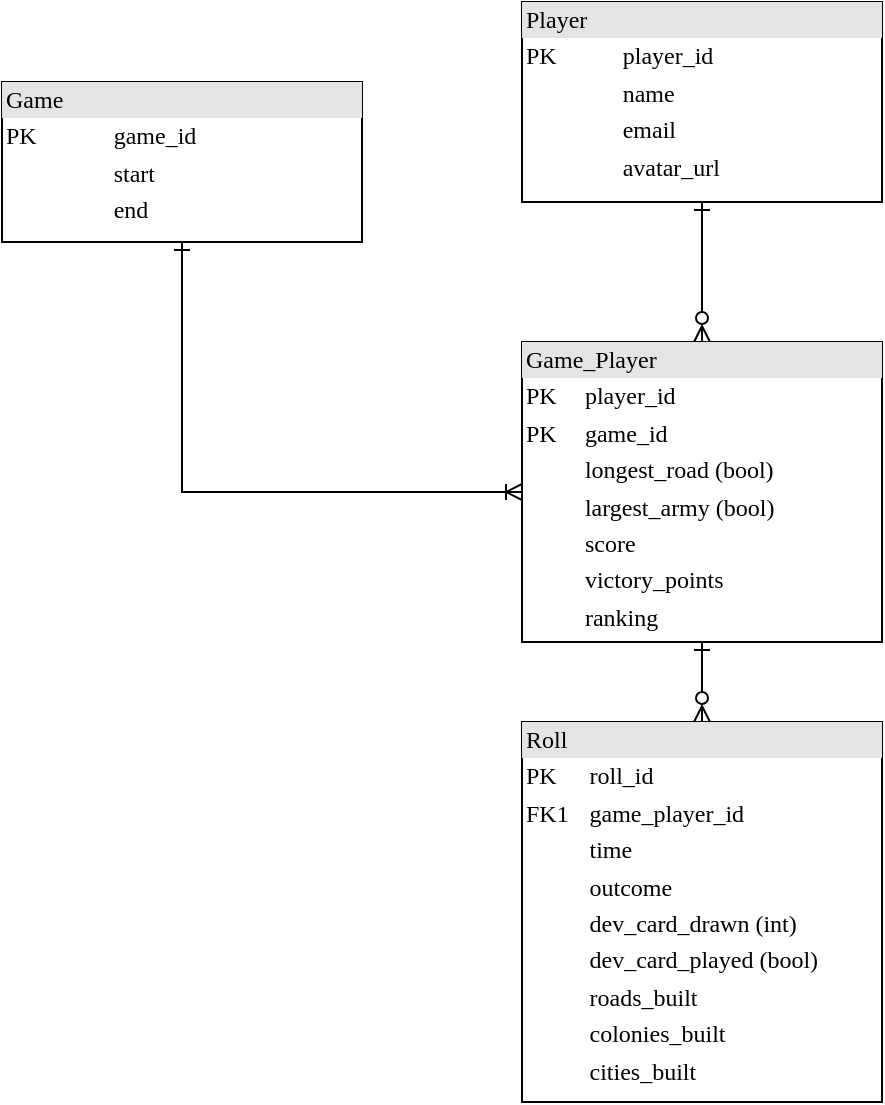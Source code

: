 <mxfile version="24.1.0" type="device">
  <diagram name="Page-1" id="2ca16b54-16f6-2749-3443-fa8db7711227">
    <mxGraphModel dx="1194" dy="806" grid="1" gridSize="10" guides="1" tooltips="1" connect="1" arrows="1" fold="1" page="1" pageScale="1" pageWidth="1100" pageHeight="850" background="none" math="0" shadow="0">
      <root>
        <mxCell id="0" />
        <mxCell id="1" parent="0" />
        <mxCell id="G0OnrBU9ZEV6FzOn2oEK-7" style="edgeStyle=orthogonalEdgeStyle;rounded=0;orthogonalLoop=1;jettySize=auto;html=1;entryX=0.5;entryY=0;entryDx=0;entryDy=0;startArrow=ERone;startFill=0;endArrow=ERzeroToMany;endFill=0;" parent="1" source="G0OnrBU9ZEV6FzOn2oEK-1" target="G0OnrBU9ZEV6FzOn2oEK-4" edge="1">
          <mxGeometry relative="1" as="geometry" />
        </mxCell>
        <mxCell id="G0OnrBU9ZEV6FzOn2oEK-1" value="&lt;div style=&quot;box-sizing:border-box;width:100%;background:#e4e4e4;padding:2px;&quot;&gt;Player&lt;/div&gt;&lt;table style=&quot;width:100%;font-size:1em;&quot; cellpadding=&quot;2&quot; cellspacing=&quot;0&quot;&gt;&lt;tbody&gt;&lt;tr&gt;&lt;td&gt;PK&lt;/td&gt;&lt;td&gt;player_id&lt;/td&gt;&lt;/tr&gt;&lt;tr&gt;&lt;td&gt;&lt;br&gt;&lt;/td&gt;&lt;td&gt;name&lt;br&gt;&lt;/td&gt;&lt;/tr&gt;&lt;tr&gt;&lt;td&gt;&lt;br&gt;&lt;/td&gt;&lt;td&gt;email&lt;/td&gt;&lt;/tr&gt;&lt;tr&gt;&lt;td&gt;&lt;br&gt;&lt;/td&gt;&lt;td&gt;avatar_url&lt;/td&gt;&lt;/tr&gt;&lt;tr&gt;&lt;td&gt;&lt;br&gt;&lt;/td&gt;&lt;td&gt;&lt;br&gt;&lt;/td&gt;&lt;/tr&gt;&lt;tr&gt;&lt;td&gt;&lt;br&gt;&lt;/td&gt;&lt;td&gt;&lt;br&gt;&lt;/td&gt;&lt;/tr&gt;&lt;/tbody&gt;&lt;/table&gt;" style="verticalAlign=top;align=left;overflow=fill;html=1;rounded=0;shadow=0;comic=0;labelBackgroundColor=none;strokeWidth=1;fontFamily=Verdana;fontSize=12" parent="1" vertex="1">
          <mxGeometry x="520" y="120" width="180" height="100" as="geometry" />
        </mxCell>
        <mxCell id="G0OnrBU9ZEV6FzOn2oEK-6" value="" style="edgeStyle=orthogonalEdgeStyle;rounded=0;orthogonalLoop=1;jettySize=auto;html=1;startArrow=ERone;startFill=0;endArrow=ERzeroToMany;endFill=0;exitX=0.5;exitY=1;exitDx=0;exitDy=0;" parent="1" source="G0OnrBU9ZEV6FzOn2oEK-4" target="G0OnrBU9ZEV6FzOn2oEK-5" edge="1">
          <mxGeometry relative="1" as="geometry" />
        </mxCell>
        <mxCell id="G0OnrBU9ZEV6FzOn2oEK-8" style="edgeStyle=orthogonalEdgeStyle;rounded=0;orthogonalLoop=1;jettySize=auto;html=1;entryX=0;entryY=0.5;entryDx=0;entryDy=0;startArrow=ERone;startFill=0;endArrow=ERoneToMany;endFill=0;exitX=0.5;exitY=1;exitDx=0;exitDy=0;" parent="1" source="G0OnrBU9ZEV6FzOn2oEK-3" target="G0OnrBU9ZEV6FzOn2oEK-4" edge="1">
          <mxGeometry relative="1" as="geometry" />
        </mxCell>
        <mxCell id="G0OnrBU9ZEV6FzOn2oEK-3" value="&lt;div style=&quot;box-sizing:border-box;width:100%;background:#e4e4e4;padding:2px;&quot;&gt;Game&lt;/div&gt;&lt;table style=&quot;width:100%;font-size:1em;&quot; cellpadding=&quot;2&quot; cellspacing=&quot;0&quot;&gt;&lt;tbody&gt;&lt;tr&gt;&lt;td&gt;PK&lt;/td&gt;&lt;td&gt;game_id&lt;/td&gt;&lt;/tr&gt;&lt;tr&gt;&lt;td&gt;&lt;br&gt;&lt;/td&gt;&lt;td&gt;start&lt;/td&gt;&lt;/tr&gt;&lt;tr&gt;&lt;td&gt;&lt;br&gt;&lt;/td&gt;&lt;td&gt;end&lt;/td&gt;&lt;/tr&gt;&lt;tr&gt;&lt;td&gt;&lt;br&gt;&lt;/td&gt;&lt;td&gt;&lt;br&gt;&lt;/td&gt;&lt;/tr&gt;&lt;/tbody&gt;&lt;/table&gt;" style="verticalAlign=top;align=left;overflow=fill;html=1;rounded=0;shadow=0;comic=0;labelBackgroundColor=none;strokeWidth=1;fontFamily=Verdana;fontSize=12" parent="1" vertex="1">
          <mxGeometry x="260" y="160" width="180" height="80" as="geometry" />
        </mxCell>
        <mxCell id="G0OnrBU9ZEV6FzOn2oEK-4" value="&lt;div style=&quot;box-sizing:border-box;width:100%;background:#e4e4e4;padding:2px;&quot;&gt;Game_Player&lt;/div&gt;&lt;table style=&quot;width:100%;font-size:1em;&quot; cellpadding=&quot;2&quot; cellspacing=&quot;0&quot;&gt;&lt;tbody&gt;&lt;tr&gt;&lt;td&gt;PK&lt;/td&gt;&lt;td&gt;player_id&lt;/td&gt;&lt;/tr&gt;&lt;tr&gt;&lt;td&gt;PK&lt;/td&gt;&lt;td&gt;game_id&lt;br&gt;&lt;/td&gt;&lt;/tr&gt;&lt;tr&gt;&lt;td&gt;&lt;br&gt;&lt;/td&gt;&lt;td&gt;longest_road (bool)&lt;/td&gt;&lt;/tr&gt;&lt;tr&gt;&lt;td&gt;&lt;br&gt;&lt;/td&gt;&lt;td&gt;largest_army (bool)&lt;/td&gt;&lt;/tr&gt;&lt;tr&gt;&lt;td&gt;&lt;br&gt;&lt;/td&gt;&lt;td&gt;score&lt;br&gt;&lt;/td&gt;&lt;/tr&gt;&lt;tr&gt;&lt;td&gt;&lt;br&gt;&lt;/td&gt;&lt;td&gt;victory_points&lt;/td&gt;&lt;/tr&gt;&lt;tr&gt;&lt;td&gt;&lt;br&gt;&lt;/td&gt;&lt;td&gt;ranking&lt;/td&gt;&lt;/tr&gt;&lt;tr&gt;&lt;td&gt;&lt;br&gt;&lt;/td&gt;&lt;td&gt;&lt;br&gt;&lt;/td&gt;&lt;/tr&gt;&lt;tr&gt;&lt;td&gt;&lt;br&gt;&lt;/td&gt;&lt;td&gt;&lt;br&gt;&lt;/td&gt;&lt;/tr&gt;&lt;/tbody&gt;&lt;/table&gt;" style="verticalAlign=top;align=left;overflow=fill;html=1;rounded=0;shadow=0;comic=0;labelBackgroundColor=none;strokeWidth=1;fontFamily=Verdana;fontSize=12" parent="1" vertex="1">
          <mxGeometry x="520" y="290" width="180" height="150" as="geometry" />
        </mxCell>
        <mxCell id="G0OnrBU9ZEV6FzOn2oEK-5" value="&lt;div style=&quot;box-sizing:border-box;width:100%;background:#e4e4e4;padding:2px;&quot;&gt;Roll&lt;/div&gt;&lt;table style=&quot;width:100%;font-size:1em;&quot; cellpadding=&quot;2&quot; cellspacing=&quot;0&quot;&gt;&lt;tbody&gt;&lt;tr&gt;&lt;td&gt;PK&lt;/td&gt;&lt;td&gt;roll_id&lt;/td&gt;&lt;/tr&gt;&lt;tr&gt;&lt;td&gt;FK1&lt;/td&gt;&lt;td&gt;game_player_id&lt;/td&gt;&lt;/tr&gt;&lt;tr&gt;&lt;td&gt;&lt;/td&gt;&lt;td&gt;time&lt;/td&gt;&lt;/tr&gt;&lt;tr&gt;&lt;td&gt;&lt;br&gt;&lt;/td&gt;&lt;td&gt;outcome&lt;/td&gt;&lt;/tr&gt;&lt;tr&gt;&lt;td&gt;&lt;br&gt;&lt;/td&gt;&lt;td&gt;dev_card_drawn (int)&lt;/td&gt;&lt;/tr&gt;&lt;tr&gt;&lt;td&gt;&lt;br&gt;&lt;/td&gt;&lt;td&gt;dev_card_played (bool)&lt;/td&gt;&lt;/tr&gt;&lt;tr&gt;&lt;td&gt;&lt;br&gt;&lt;/td&gt;&lt;td&gt;roads_built&lt;/td&gt;&lt;/tr&gt;&lt;tr&gt;&lt;td&gt;&lt;br&gt;&lt;/td&gt;&lt;td&gt;colonies_built&lt;/td&gt;&lt;/tr&gt;&lt;tr&gt;&lt;td&gt;&lt;br&gt;&lt;/td&gt;&lt;td&gt;cities_built&lt;/td&gt;&lt;/tr&gt;&lt;/tbody&gt;&lt;/table&gt;" style="verticalAlign=top;align=left;overflow=fill;html=1;rounded=0;shadow=0;comic=0;labelBackgroundColor=none;strokeWidth=1;fontFamily=Verdana;fontSize=12" parent="1" vertex="1">
          <mxGeometry x="520" y="480" width="180" height="190" as="geometry" />
        </mxCell>
      </root>
    </mxGraphModel>
  </diagram>
</mxfile>
